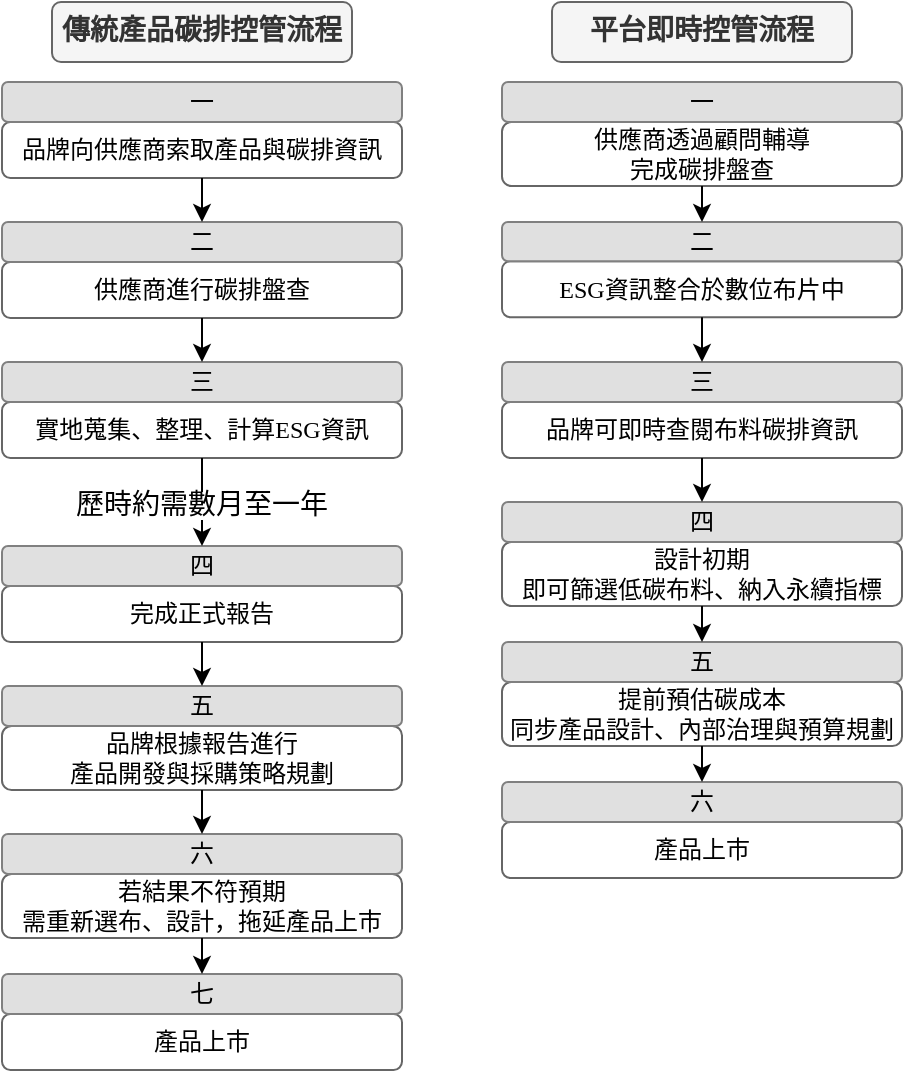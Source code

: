 <mxfile version="27.0.1">
  <diagram name="Page-1" id="52a04d89-c75d-2922-d76d-85b35f80e030">
    <mxGraphModel dx="1005" dy="502" grid="1" gridSize="10" guides="1" tooltips="1" connect="1" arrows="1" fold="1" page="1" pageScale="1" pageWidth="1100" pageHeight="850" background="none" math="0" shadow="0">
      <root>
        <mxCell id="0" />
        <mxCell id="1" parent="0" />
        <mxCell id="Ah7HCtGAJgqZncpZ4vAo-14" value="" style="group" parent="1" vertex="1" connectable="0">
          <mxGeometry x="200" y="240" width="200" height="48" as="geometry" />
        </mxCell>
        <mxCell id="Ah7HCtGAJgqZncpZ4vAo-10" value="&lt;font face=&quot;標楷體&quot;&gt;&lt;span style=&quot;font-size: 12px;&quot;&gt;品牌向供應商索取產品與碳排資訊&lt;/span&gt;&lt;/font&gt;" style="rounded=1;whiteSpace=wrap;html=1;strokeColor=#666666;" parent="Ah7HCtGAJgqZncpZ4vAo-14" vertex="1">
          <mxGeometry y="20" width="200" height="28" as="geometry" />
        </mxCell>
        <mxCell id="Ah7HCtGAJgqZncpZ4vAo-2" value="&lt;font face=&quot;標楷體&quot;&gt;一&lt;/font&gt;" style="rounded=1;whiteSpace=wrap;html=1;shadow=0;comic=0;strokeColor=#808080;strokeWidth=1;align=center;verticalAlign=middle;swimlaneFillColor=#ffffff;fontFamily=Verdana;fontSize=12;fontColor=default;fontStyle=0;labelBackgroundColor=none;horizontal=1;fillColor=#e0e0e0;" parent="Ah7HCtGAJgqZncpZ4vAo-14" vertex="1">
          <mxGeometry width="200" height="20" as="geometry" />
        </mxCell>
        <mxCell id="Ah7HCtGAJgqZncpZ4vAo-15" value="" style="group" parent="1" vertex="1" connectable="0">
          <mxGeometry x="200" y="310" width="200" height="48" as="geometry" />
        </mxCell>
        <mxCell id="Ah7HCtGAJgqZncpZ4vAo-12" value="&lt;font face=&quot;標楷體&quot;&gt;&lt;span style=&quot;font-size: 12px;&quot;&gt;供應商進行碳排盤查&lt;/span&gt;&lt;/font&gt;" style="rounded=1;whiteSpace=wrap;html=1;strokeColor=#666666;" parent="Ah7HCtGAJgqZncpZ4vAo-15" vertex="1">
          <mxGeometry y="20" width="200" height="28" as="geometry" />
        </mxCell>
        <mxCell id="Ah7HCtGAJgqZncpZ4vAo-13" value="&lt;font face=&quot;標楷體&quot;&gt;二&lt;/font&gt;" style="rounded=1;whiteSpace=wrap;html=1;shadow=0;comic=0;strokeColor=#808080;strokeWidth=1;align=center;verticalAlign=middle;swimlaneFillColor=#ffffff;fontFamily=Verdana;fontSize=12;fontColor=default;fontStyle=0;labelBackgroundColor=none;horizontal=1;fillColor=#e0e0e0;" parent="Ah7HCtGAJgqZncpZ4vAo-15" vertex="1">
          <mxGeometry width="200" height="20" as="geometry" />
        </mxCell>
        <mxCell id="Ah7HCtGAJgqZncpZ4vAo-16" value="" style="group" parent="1" vertex="1" connectable="0">
          <mxGeometry x="200" y="380" width="200" height="48" as="geometry" />
        </mxCell>
        <mxCell id="Ah7HCtGAJgqZncpZ4vAo-17" value="&lt;font face=&quot;標楷體&quot;&gt;&lt;span style=&quot;font-size: 12px;&quot;&gt;實地蒐集、整理、計算ESG資訊&lt;/span&gt;&lt;/font&gt;" style="rounded=1;whiteSpace=wrap;html=1;strokeColor=#666666;" parent="Ah7HCtGAJgqZncpZ4vAo-16" vertex="1">
          <mxGeometry y="20" width="200" height="28" as="geometry" />
        </mxCell>
        <mxCell id="Ah7HCtGAJgqZncpZ4vAo-18" value="&lt;font face=&quot;標楷體&quot;&gt;三&lt;/font&gt;" style="rounded=1;whiteSpace=wrap;html=1;shadow=0;comic=0;strokeColor=#808080;strokeWidth=1;align=center;verticalAlign=middle;swimlaneFillColor=#ffffff;fontFamily=Verdana;fontSize=12;fontColor=default;fontStyle=0;labelBackgroundColor=none;horizontal=1;fillColor=#e0e0e0;" parent="Ah7HCtGAJgqZncpZ4vAo-16" vertex="1">
          <mxGeometry width="200" height="20" as="geometry" />
        </mxCell>
        <mxCell id="Ah7HCtGAJgqZncpZ4vAo-19" value="" style="group" parent="1" vertex="1" connectable="0">
          <mxGeometry x="200" y="472" width="200" height="48" as="geometry" />
        </mxCell>
        <mxCell id="Ah7HCtGAJgqZncpZ4vAo-20" value="&lt;font face=&quot;標楷體&quot;&gt;&lt;span style=&quot;font-size: 12px;&quot;&gt;完成正式報告&lt;/span&gt;&lt;/font&gt;" style="rounded=1;whiteSpace=wrap;html=1;strokeColor=#666666;" parent="Ah7HCtGAJgqZncpZ4vAo-19" vertex="1">
          <mxGeometry y="20" width="200" height="28" as="geometry" />
        </mxCell>
        <mxCell id="Ah7HCtGAJgqZncpZ4vAo-21" value="&lt;font face=&quot;標楷體&quot;&gt;四&lt;/font&gt;" style="rounded=1;whiteSpace=wrap;html=1;shadow=0;comic=0;strokeColor=#808080;strokeWidth=1;align=center;verticalAlign=middle;swimlaneFillColor=#ffffff;fontFamily=Verdana;fontSize=12;fontColor=default;fontStyle=0;labelBackgroundColor=none;horizontal=1;fillColor=#e0e0e0;" parent="Ah7HCtGAJgqZncpZ4vAo-19" vertex="1">
          <mxGeometry width="200" height="20" as="geometry" />
        </mxCell>
        <mxCell id="Ah7HCtGAJgqZncpZ4vAo-22" value="" style="group" parent="1" vertex="1" connectable="0">
          <mxGeometry x="200" y="542" width="200" height="48" as="geometry" />
        </mxCell>
        <mxCell id="Ah7HCtGAJgqZncpZ4vAo-23" value="&lt;span style=&quot;font-family: 標楷體;&quot;&gt;品牌根據報告進行&lt;/span&gt;&lt;br style=&quot;font-family: 標楷體;&quot;&gt;&lt;span style=&quot;font-family: 標楷體;&quot;&gt;產品開發與採購策略規劃&lt;/span&gt;" style="rounded=1;whiteSpace=wrap;html=1;strokeColor=#666666;" parent="Ah7HCtGAJgqZncpZ4vAo-22" vertex="1">
          <mxGeometry y="20" width="200" height="32" as="geometry" />
        </mxCell>
        <mxCell id="Ah7HCtGAJgqZncpZ4vAo-24" value="&lt;font face=&quot;標楷體&quot;&gt;五&lt;/font&gt;" style="rounded=1;whiteSpace=wrap;html=1;shadow=0;comic=0;strokeColor=#808080;strokeWidth=1;align=center;verticalAlign=middle;swimlaneFillColor=#ffffff;fontFamily=Verdana;fontSize=12;fontColor=default;fontStyle=0;labelBackgroundColor=none;horizontal=1;fillColor=#e0e0e0;" parent="Ah7HCtGAJgqZncpZ4vAo-22" vertex="1">
          <mxGeometry width="200" height="20" as="geometry" />
        </mxCell>
        <mxCell id="Ah7HCtGAJgqZncpZ4vAo-25" value="" style="group" parent="1" vertex="1" connectable="0">
          <mxGeometry x="200" y="616" width="200" height="48" as="geometry" />
        </mxCell>
        <mxCell id="Ah7HCtGAJgqZncpZ4vAo-26" value="&lt;span style=&quot;font-family: 標楷體;&quot;&gt;若結果不符預期&lt;/span&gt;&lt;br style=&quot;font-family: 標楷體;&quot;&gt;&lt;span style=&quot;font-family: 標楷體;&quot;&gt;需重新選布、設計，拖延產品上市&lt;/span&gt;" style="rounded=1;whiteSpace=wrap;html=1;strokeColor=#666666;" parent="Ah7HCtGAJgqZncpZ4vAo-25" vertex="1">
          <mxGeometry y="20" width="200" height="32" as="geometry" />
        </mxCell>
        <mxCell id="Ah7HCtGAJgqZncpZ4vAo-27" value="&lt;font face=&quot;標楷體&quot;&gt;六&lt;/font&gt;" style="rounded=1;whiteSpace=wrap;html=1;shadow=0;comic=0;strokeColor=#808080;strokeWidth=1;align=center;verticalAlign=middle;swimlaneFillColor=#ffffff;fontFamily=Verdana;fontSize=12;fontColor=default;fontStyle=0;labelBackgroundColor=none;horizontal=1;fillColor=#e0e0e0;" parent="Ah7HCtGAJgqZncpZ4vAo-25" vertex="1">
          <mxGeometry width="200" height="20" as="geometry" />
        </mxCell>
        <mxCell id="Ah7HCtGAJgqZncpZ4vAo-28" value="" style="group" parent="1" vertex="1" connectable="0">
          <mxGeometry x="200" y="686" width="200" height="48" as="geometry" />
        </mxCell>
        <mxCell id="Ah7HCtGAJgqZncpZ4vAo-29" value="&lt;span style=&quot;font-family: 標楷體;&quot;&gt;產品上市&lt;/span&gt;" style="rounded=1;whiteSpace=wrap;html=1;strokeColor=#666666;" parent="Ah7HCtGAJgqZncpZ4vAo-28" vertex="1">
          <mxGeometry y="20" width="200" height="28" as="geometry" />
        </mxCell>
        <mxCell id="Ah7HCtGAJgqZncpZ4vAo-30" value="&lt;font face=&quot;標楷體&quot;&gt;七&lt;/font&gt;" style="rounded=1;whiteSpace=wrap;html=1;shadow=0;comic=0;strokeColor=#808080;strokeWidth=1;align=center;verticalAlign=middle;swimlaneFillColor=#ffffff;fontFamily=Verdana;fontSize=12;fontColor=default;fontStyle=0;labelBackgroundColor=none;horizontal=1;fillColor=#e0e0e0;" parent="Ah7HCtGAJgqZncpZ4vAo-28" vertex="1">
          <mxGeometry width="200" height="20" as="geometry" />
        </mxCell>
        <mxCell id="Ah7HCtGAJgqZncpZ4vAo-34" style="edgeStyle=orthogonalEdgeStyle;rounded=0;orthogonalLoop=1;jettySize=auto;html=1;exitX=0.5;exitY=1;exitDx=0;exitDy=0;entryX=0.5;entryY=0;entryDx=0;entryDy=0;strokeColor=default;strokeWidth=1;endArrow=classic;endFill=1;align=center;verticalAlign=middle;fontFamily=Helvetica;fontSize=11;fontColor=default;labelBackgroundColor=default;" parent="1" source="Ah7HCtGAJgqZncpZ4vAo-10" target="Ah7HCtGAJgqZncpZ4vAo-13" edge="1">
          <mxGeometry relative="1" as="geometry" />
        </mxCell>
        <mxCell id="Ah7HCtGAJgqZncpZ4vAo-36" style="edgeStyle=orthogonalEdgeStyle;rounded=0;orthogonalLoop=1;jettySize=auto;html=1;exitX=0.5;exitY=1;exitDx=0;exitDy=0;entryX=0.5;entryY=0;entryDx=0;entryDy=0;" parent="1" source="Ah7HCtGAJgqZncpZ4vAo-12" target="Ah7HCtGAJgqZncpZ4vAo-18" edge="1">
          <mxGeometry relative="1" as="geometry" />
        </mxCell>
        <mxCell id="Ah7HCtGAJgqZncpZ4vAo-39" style="edgeStyle=orthogonalEdgeStyle;rounded=0;orthogonalLoop=1;jettySize=auto;html=1;exitX=0.5;exitY=1;exitDx=0;exitDy=0;entryX=0.5;entryY=0;entryDx=0;entryDy=0;" parent="1" source="Ah7HCtGAJgqZncpZ4vAo-17" target="Ah7HCtGAJgqZncpZ4vAo-21" edge="1">
          <mxGeometry relative="1" as="geometry" />
        </mxCell>
        <mxCell id="Ah7HCtGAJgqZncpZ4vAo-40" style="edgeStyle=orthogonalEdgeStyle;rounded=0;orthogonalLoop=1;jettySize=auto;html=1;exitX=0.5;exitY=1;exitDx=0;exitDy=0;entryX=0.5;entryY=0;entryDx=0;entryDy=0;" parent="1" source="Ah7HCtGAJgqZncpZ4vAo-20" target="Ah7HCtGAJgqZncpZ4vAo-24" edge="1">
          <mxGeometry relative="1" as="geometry" />
        </mxCell>
        <mxCell id="Ah7HCtGAJgqZncpZ4vAo-41" style="edgeStyle=orthogonalEdgeStyle;rounded=0;orthogonalLoop=1;jettySize=auto;html=1;exitX=0.5;exitY=1;exitDx=0;exitDy=0;entryX=0.5;entryY=0;entryDx=0;entryDy=0;" parent="1" source="Ah7HCtGAJgqZncpZ4vAo-23" target="Ah7HCtGAJgqZncpZ4vAo-27" edge="1">
          <mxGeometry relative="1" as="geometry" />
        </mxCell>
        <mxCell id="Ah7HCtGAJgqZncpZ4vAo-42" style="edgeStyle=orthogonalEdgeStyle;rounded=0;orthogonalLoop=1;jettySize=auto;html=1;exitX=0.5;exitY=1;exitDx=0;exitDy=0;entryX=0.5;entryY=0;entryDx=0;entryDy=0;" parent="1" source="Ah7HCtGAJgqZncpZ4vAo-26" target="Ah7HCtGAJgqZncpZ4vAo-30" edge="1">
          <mxGeometry relative="1" as="geometry" />
        </mxCell>
        <mxCell id="jkfZTWoV5IbuCRkFuwJn-1" value="&lt;font face=&quot;標楷體&quot; style=&quot;font-size: 14px;&quot;&gt;&lt;span style=&quot;&quot;&gt;傳統產品碳排控管流程&lt;/span&gt;&lt;/font&gt;" style="text;whiteSpace=wrap;html=1;fillColor=#f5f5f5;strokeColor=#666666;align=center;fontColor=#333333;rounded=1;fontStyle=1" vertex="1" parent="1">
          <mxGeometry x="225" y="200" width="150" height="30" as="geometry" />
        </mxCell>
        <mxCell id="jkfZTWoV5IbuCRkFuwJn-7" value="&lt;span style=&quot;color: rgb(0, 0, 0); font-family: 標楷體; font-style: normal; font-variant-ligatures: normal; font-variant-caps: normal; letter-spacing: normal; orphans: 2; text-align: center; text-indent: 0px; text-transform: none; widows: 2; word-spacing: 0px; -webkit-text-stroke-width: 0px; white-space: normal; text-decoration-thickness: initial; text-decoration-style: initial; text-decoration-color: initial; float: none; display: inline !important;&quot;&gt;&lt;span style=&quot;background-color: light-dark(#ffffff, var(--ge-dark-color, #121212));&quot;&gt;&lt;font style=&quot;font-size: 14px;&quot;&gt;歷時約需數月至一年&lt;/font&gt;&lt;/span&gt;&lt;/span&gt;" style="text;whiteSpace=wrap;html=1;fontStyle=0" vertex="1" parent="1">
          <mxGeometry x="235" y="437" width="140" height="40" as="geometry" />
        </mxCell>
        <mxCell id="jkfZTWoV5IbuCRkFuwJn-8" value="" style="group" vertex="1" connectable="0" parent="1">
          <mxGeometry x="450" y="240" width="200" height="48" as="geometry" />
        </mxCell>
        <mxCell id="jkfZTWoV5IbuCRkFuwJn-9" value="&lt;font face=&quot;標楷體&quot;&gt;&lt;span style=&quot;font-size: 12px;&quot;&gt;供應商透過顧問輔導&lt;br&gt;完成碳排盤查&lt;/span&gt;&lt;/font&gt;" style="rounded=1;whiteSpace=wrap;html=1;strokeColor=#666666;" vertex="1" parent="jkfZTWoV5IbuCRkFuwJn-8">
          <mxGeometry y="20" width="200" height="32" as="geometry" />
        </mxCell>
        <mxCell id="jkfZTWoV5IbuCRkFuwJn-10" value="&lt;font face=&quot;標楷體&quot;&gt;一&lt;/font&gt;" style="rounded=1;whiteSpace=wrap;html=1;shadow=0;comic=0;strokeColor=#808080;strokeWidth=1;align=center;verticalAlign=middle;swimlaneFillColor=#ffffff;fontFamily=Verdana;fontSize=12;fontColor=default;fontStyle=0;labelBackgroundColor=none;horizontal=1;fillColor=#e0e0e0;" vertex="1" parent="jkfZTWoV5IbuCRkFuwJn-8">
          <mxGeometry width="200" height="20" as="geometry" />
        </mxCell>
        <mxCell id="jkfZTWoV5IbuCRkFuwJn-11" value="" style="group" vertex="1" connectable="0" parent="1">
          <mxGeometry x="450" y="310" width="200" height="47" as="geometry" />
        </mxCell>
        <mxCell id="jkfZTWoV5IbuCRkFuwJn-12" value="&lt;font face=&quot;標楷體&quot;&gt;&lt;span style=&quot;font-size: 12px;&quot;&gt;ESG資訊整合於數位布片中&lt;/span&gt;&lt;/font&gt;" style="rounded=1;whiteSpace=wrap;html=1;strokeColor=#666666;" vertex="1" parent="jkfZTWoV5IbuCRkFuwJn-11">
          <mxGeometry y="19.583" width="200" height="28" as="geometry" />
        </mxCell>
        <mxCell id="jkfZTWoV5IbuCRkFuwJn-13" value="&lt;font face=&quot;標楷體&quot;&gt;二&lt;/font&gt;" style="rounded=1;whiteSpace=wrap;html=1;shadow=0;comic=0;strokeColor=#808080;strokeWidth=1;align=center;verticalAlign=middle;swimlaneFillColor=#ffffff;fontFamily=Verdana;fontSize=12;fontColor=default;fontStyle=0;labelBackgroundColor=none;horizontal=1;fillColor=#e0e0e0;" vertex="1" parent="jkfZTWoV5IbuCRkFuwJn-11">
          <mxGeometry width="200" height="19.583" as="geometry" />
        </mxCell>
        <mxCell id="jkfZTWoV5IbuCRkFuwJn-14" value="" style="group" vertex="1" connectable="0" parent="1">
          <mxGeometry x="450" y="380" width="200" height="48" as="geometry" />
        </mxCell>
        <mxCell id="jkfZTWoV5IbuCRkFuwJn-15" value="&lt;font face=&quot;標楷體&quot;&gt;&lt;span style=&quot;font-size: 12px;&quot;&gt;品牌可即時查閱布料碳排資訊&lt;/span&gt;&lt;/font&gt;" style="rounded=1;whiteSpace=wrap;html=1;strokeColor=#666666;" vertex="1" parent="jkfZTWoV5IbuCRkFuwJn-14">
          <mxGeometry y="20" width="200" height="28" as="geometry" />
        </mxCell>
        <mxCell id="jkfZTWoV5IbuCRkFuwJn-16" value="&lt;font face=&quot;標楷體&quot;&gt;三&lt;/font&gt;" style="rounded=1;whiteSpace=wrap;html=1;shadow=0;comic=0;strokeColor=#808080;strokeWidth=1;align=center;verticalAlign=middle;swimlaneFillColor=#ffffff;fontFamily=Verdana;fontSize=12;fontColor=default;fontStyle=0;labelBackgroundColor=none;horizontal=1;fillColor=#e0e0e0;" vertex="1" parent="jkfZTWoV5IbuCRkFuwJn-14">
          <mxGeometry width="200" height="20" as="geometry" />
        </mxCell>
        <mxCell id="jkfZTWoV5IbuCRkFuwJn-17" value="" style="group" vertex="1" connectable="0" parent="1">
          <mxGeometry x="450" y="450" width="200" height="48" as="geometry" />
        </mxCell>
        <mxCell id="jkfZTWoV5IbuCRkFuwJn-18" value="&lt;font face=&quot;標楷體&quot;&gt;&lt;span style=&quot;font-size: 12px;&quot;&gt;設計初期&lt;br&gt;即可篩選低碳布料、納入永續指標&lt;/span&gt;&lt;/font&gt;" style="rounded=1;whiteSpace=wrap;html=1;strokeColor=#666666;" vertex="1" parent="jkfZTWoV5IbuCRkFuwJn-17">
          <mxGeometry y="20" width="200" height="32" as="geometry" />
        </mxCell>
        <mxCell id="jkfZTWoV5IbuCRkFuwJn-19" value="&lt;font face=&quot;標楷體&quot;&gt;四&lt;/font&gt;" style="rounded=1;whiteSpace=wrap;html=1;shadow=0;comic=0;strokeColor=#808080;strokeWidth=1;align=center;verticalAlign=middle;swimlaneFillColor=#ffffff;fontFamily=Verdana;fontSize=12;fontColor=default;fontStyle=0;labelBackgroundColor=none;horizontal=1;fillColor=#e0e0e0;" vertex="1" parent="jkfZTWoV5IbuCRkFuwJn-17">
          <mxGeometry width="200" height="20" as="geometry" />
        </mxCell>
        <mxCell id="jkfZTWoV5IbuCRkFuwJn-20" value="" style="group" vertex="1" connectable="0" parent="1">
          <mxGeometry x="450" y="520" width="200" height="48" as="geometry" />
        </mxCell>
        <mxCell id="jkfZTWoV5IbuCRkFuwJn-21" value="&lt;font face=&quot;標楷體&quot;&gt;&lt;span style=&quot;font-size: 12px;&quot;&gt;提前預估碳成本&lt;br&gt;同步產品設計、內部治理與預算規劃&lt;/span&gt;&lt;/font&gt;" style="rounded=1;whiteSpace=wrap;html=1;strokeColor=#666666;" vertex="1" parent="jkfZTWoV5IbuCRkFuwJn-20">
          <mxGeometry y="20" width="200" height="32" as="geometry" />
        </mxCell>
        <mxCell id="jkfZTWoV5IbuCRkFuwJn-22" value="&lt;font face=&quot;標楷體&quot;&gt;五&lt;/font&gt;" style="rounded=1;whiteSpace=wrap;html=1;shadow=0;comic=0;strokeColor=#808080;strokeWidth=1;align=center;verticalAlign=middle;swimlaneFillColor=#ffffff;fontFamily=Verdana;fontSize=12;fontColor=default;fontStyle=0;labelBackgroundColor=none;horizontal=1;fillColor=#e0e0e0;" vertex="1" parent="jkfZTWoV5IbuCRkFuwJn-20">
          <mxGeometry width="200" height="20" as="geometry" />
        </mxCell>
        <mxCell id="jkfZTWoV5IbuCRkFuwJn-23" value="" style="group" vertex="1" connectable="0" parent="1">
          <mxGeometry x="450" y="590" width="200" height="48" as="geometry" />
        </mxCell>
        <mxCell id="jkfZTWoV5IbuCRkFuwJn-24" value="&lt;font face=&quot;標楷體&quot;&gt;產品上市&lt;/font&gt;" style="rounded=1;whiteSpace=wrap;html=1;strokeColor=#666666;" vertex="1" parent="jkfZTWoV5IbuCRkFuwJn-23">
          <mxGeometry y="20" width="200" height="28" as="geometry" />
        </mxCell>
        <mxCell id="jkfZTWoV5IbuCRkFuwJn-25" value="&lt;font face=&quot;標楷體&quot;&gt;六&lt;/font&gt;" style="rounded=1;whiteSpace=wrap;html=1;shadow=0;comic=0;strokeColor=#808080;strokeWidth=1;align=center;verticalAlign=middle;swimlaneFillColor=#ffffff;fontFamily=Verdana;fontSize=12;fontColor=default;fontStyle=0;labelBackgroundColor=none;horizontal=1;fillColor=#e0e0e0;" vertex="1" parent="jkfZTWoV5IbuCRkFuwJn-23">
          <mxGeometry width="200" height="20" as="geometry" />
        </mxCell>
        <mxCell id="jkfZTWoV5IbuCRkFuwJn-29" style="edgeStyle=orthogonalEdgeStyle;rounded=0;orthogonalLoop=1;jettySize=auto;html=1;exitX=0.5;exitY=1;exitDx=0;exitDy=0;entryX=0.5;entryY=0;entryDx=0;entryDy=0;strokeColor=default;strokeWidth=1;endArrow=classic;endFill=1;align=center;verticalAlign=middle;fontFamily=Helvetica;fontSize=11;fontColor=default;labelBackgroundColor=default;" edge="1" parent="1" source="jkfZTWoV5IbuCRkFuwJn-9" target="jkfZTWoV5IbuCRkFuwJn-13">
          <mxGeometry relative="1" as="geometry" />
        </mxCell>
        <mxCell id="jkfZTWoV5IbuCRkFuwJn-30" style="edgeStyle=orthogonalEdgeStyle;rounded=0;orthogonalLoop=1;jettySize=auto;html=1;exitX=0.5;exitY=1;exitDx=0;exitDy=0;entryX=0.5;entryY=0;entryDx=0;entryDy=0;" edge="1" parent="1" source="jkfZTWoV5IbuCRkFuwJn-12" target="jkfZTWoV5IbuCRkFuwJn-16">
          <mxGeometry relative="1" as="geometry" />
        </mxCell>
        <mxCell id="jkfZTWoV5IbuCRkFuwJn-31" style="edgeStyle=orthogonalEdgeStyle;rounded=0;orthogonalLoop=1;jettySize=auto;html=1;exitX=0.5;exitY=1;exitDx=0;exitDy=0;entryX=0.5;entryY=0;entryDx=0;entryDy=0;" edge="1" parent="1" source="jkfZTWoV5IbuCRkFuwJn-15" target="jkfZTWoV5IbuCRkFuwJn-19">
          <mxGeometry relative="1" as="geometry" />
        </mxCell>
        <mxCell id="jkfZTWoV5IbuCRkFuwJn-32" style="edgeStyle=orthogonalEdgeStyle;rounded=0;orthogonalLoop=1;jettySize=auto;html=1;exitX=0.5;exitY=1;exitDx=0;exitDy=0;entryX=0.5;entryY=0;entryDx=0;entryDy=0;" edge="1" parent="1" source="jkfZTWoV5IbuCRkFuwJn-18" target="jkfZTWoV5IbuCRkFuwJn-22">
          <mxGeometry relative="1" as="geometry" />
        </mxCell>
        <mxCell id="jkfZTWoV5IbuCRkFuwJn-33" style="edgeStyle=orthogonalEdgeStyle;rounded=0;orthogonalLoop=1;jettySize=auto;html=1;exitX=0.5;exitY=1;exitDx=0;exitDy=0;entryX=0.5;entryY=0;entryDx=0;entryDy=0;" edge="1" parent="1" source="jkfZTWoV5IbuCRkFuwJn-21" target="jkfZTWoV5IbuCRkFuwJn-25">
          <mxGeometry relative="1" as="geometry" />
        </mxCell>
        <mxCell id="jkfZTWoV5IbuCRkFuwJn-35" value="&lt;font face=&quot;標楷體&quot;&gt;&lt;span style=&quot;font-size: 14px;&quot;&gt;平台即時控管流程&lt;/span&gt;&lt;/font&gt;" style="text;whiteSpace=wrap;html=1;fillColor=#f5f5f5;strokeColor=#666666;align=center;fontColor=#333333;rounded=1;fontStyle=1" vertex="1" parent="1">
          <mxGeometry x="475" y="200" width="150" height="30" as="geometry" />
        </mxCell>
      </root>
    </mxGraphModel>
  </diagram>
</mxfile>
